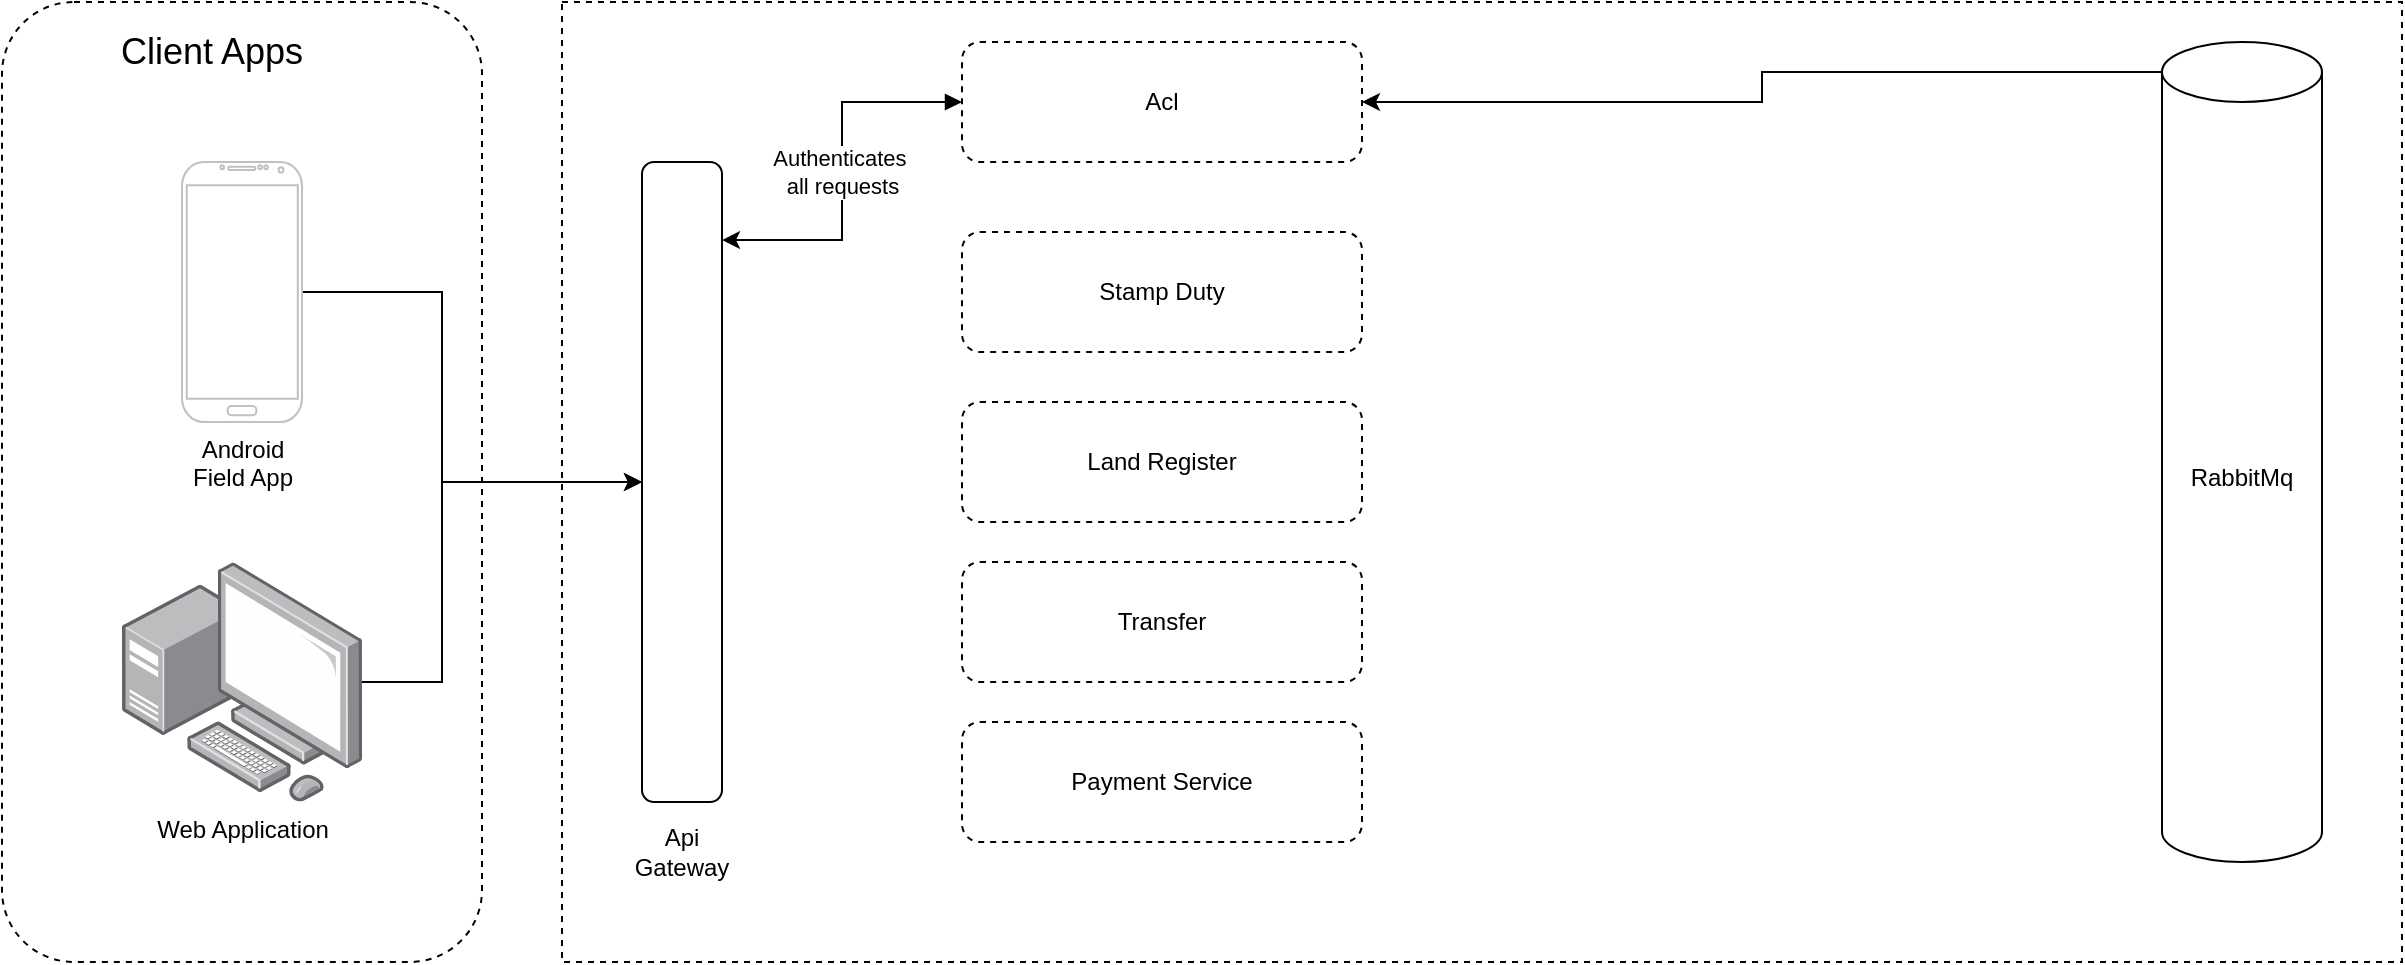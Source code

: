 <mxfile version="21.6.5" type="github">
  <diagram name="Page-1" id="x5xp1XZ7a-2D_bd_AiX4">
    <mxGraphModel dx="1434" dy="796" grid="1" gridSize="10" guides="1" tooltips="1" connect="1" arrows="1" fold="1" page="1" pageScale="1" pageWidth="850" pageHeight="1100" math="0" shadow="0">
      <root>
        <mxCell id="0" />
        <mxCell id="1" parent="0" />
        <mxCell id="4gBNhnp5yh9gDgzuSYNF-1" value="" style="rounded=1;whiteSpace=wrap;html=1;dashed=1;fillColor=none;" vertex="1" parent="1">
          <mxGeometry x="40" y="40" width="240" height="480" as="geometry" />
        </mxCell>
        <mxCell id="4gBNhnp5yh9gDgzuSYNF-2" value="&lt;font style=&quot;font-size: 18px;&quot;&gt;Client Apps&lt;/font&gt;" style="text;html=1;strokeColor=none;fillColor=none;align=center;verticalAlign=middle;whiteSpace=wrap;rounded=0;" vertex="1" parent="1">
          <mxGeometry x="80" y="50" width="130" height="30" as="geometry" />
        </mxCell>
        <mxCell id="4gBNhnp5yh9gDgzuSYNF-12" style="edgeStyle=orthogonalEdgeStyle;rounded=0;orthogonalLoop=1;jettySize=auto;html=1;" edge="1" parent="1" source="4gBNhnp5yh9gDgzuSYNF-3" target="4gBNhnp5yh9gDgzuSYNF-10">
          <mxGeometry relative="1" as="geometry">
            <Array as="points">
              <mxPoint x="260" y="185" />
              <mxPoint x="260" y="280" />
            </Array>
          </mxGeometry>
        </mxCell>
        <mxCell id="4gBNhnp5yh9gDgzuSYNF-3" value="Android &lt;br&gt;Field App" style="verticalLabelPosition=bottom;verticalAlign=top;html=1;shadow=0;dashed=0;strokeWidth=1;shape=mxgraph.android.phone2;strokeColor=#c0c0c0;" vertex="1" parent="1">
          <mxGeometry x="130" y="120" width="60" height="130" as="geometry" />
        </mxCell>
        <mxCell id="4gBNhnp5yh9gDgzuSYNF-6" value="" style="rounded=0;whiteSpace=wrap;html=1;fillColor=none;dashed=1;" vertex="1" parent="1">
          <mxGeometry x="320" y="40" width="920" height="480" as="geometry" />
        </mxCell>
        <mxCell id="4gBNhnp5yh9gDgzuSYNF-13" style="edgeStyle=orthogonalEdgeStyle;rounded=0;orthogonalLoop=1;jettySize=auto;html=1;entryX=0;entryY=0.5;entryDx=0;entryDy=0;" edge="1" parent="1" source="4gBNhnp5yh9gDgzuSYNF-4" target="4gBNhnp5yh9gDgzuSYNF-10">
          <mxGeometry relative="1" as="geometry">
            <Array as="points">
              <mxPoint x="260" y="380" />
              <mxPoint x="260" y="280" />
            </Array>
          </mxGeometry>
        </mxCell>
        <mxCell id="4gBNhnp5yh9gDgzuSYNF-4" value="Web Application" style="image;points=[];aspect=fixed;html=1;align=center;shadow=0;dashed=0;image=img/lib/allied_telesis/computer_and_terminals/Personal_Computer_with_Server.svg;" vertex="1" parent="1">
          <mxGeometry x="100" y="320" width="120" height="120" as="geometry" />
        </mxCell>
        <mxCell id="4gBNhnp5yh9gDgzuSYNF-10" value="" style="rounded=1;whiteSpace=wrap;html=1;" vertex="1" parent="1">
          <mxGeometry x="360" y="120" width="40" height="320" as="geometry" />
        </mxCell>
        <mxCell id="4gBNhnp5yh9gDgzuSYNF-11" value="Api Gateway" style="text;html=1;strokeColor=none;fillColor=none;align=center;verticalAlign=middle;whiteSpace=wrap;rounded=0;" vertex="1" parent="1">
          <mxGeometry x="350" y="450" width="60" height="30" as="geometry" />
        </mxCell>
        <mxCell id="4gBNhnp5yh9gDgzuSYNF-15" style="edgeStyle=orthogonalEdgeStyle;rounded=0;orthogonalLoop=1;jettySize=auto;html=1;entryX=1;entryY=0.122;entryDx=0;entryDy=0;entryPerimeter=0;startArrow=block;startFill=1;" edge="1" parent="1" source="4gBNhnp5yh9gDgzuSYNF-14" target="4gBNhnp5yh9gDgzuSYNF-10">
          <mxGeometry relative="1" as="geometry" />
        </mxCell>
        <mxCell id="4gBNhnp5yh9gDgzuSYNF-16" value="Authenticates&amp;nbsp;&lt;br&gt;all requests" style="edgeLabel;html=1;align=center;verticalAlign=middle;resizable=0;points=[];" vertex="1" connectable="0" parent="4gBNhnp5yh9gDgzuSYNF-15">
          <mxGeometry x="0.006" relative="1" as="geometry">
            <mxPoint as="offset" />
          </mxGeometry>
        </mxCell>
        <mxCell id="4gBNhnp5yh9gDgzuSYNF-14" value="Acl" style="rounded=1;whiteSpace=wrap;html=1;fillColor=none;dashed=1;" vertex="1" parent="1">
          <mxGeometry x="520" y="60" width="200" height="60" as="geometry" />
        </mxCell>
        <mxCell id="4gBNhnp5yh9gDgzuSYNF-17" value="Stamp Duty" style="rounded=1;whiteSpace=wrap;html=1;fillColor=none;dashed=1;" vertex="1" parent="1">
          <mxGeometry x="520" y="155" width="200" height="60" as="geometry" />
        </mxCell>
        <mxCell id="4gBNhnp5yh9gDgzuSYNF-18" value="Land Register" style="rounded=1;whiteSpace=wrap;html=1;fillColor=none;dashed=1;" vertex="1" parent="1">
          <mxGeometry x="520" y="240" width="200" height="60" as="geometry" />
        </mxCell>
        <mxCell id="4gBNhnp5yh9gDgzuSYNF-19" value="Transfer" style="rounded=1;whiteSpace=wrap;html=1;fillColor=none;dashed=1;" vertex="1" parent="1">
          <mxGeometry x="520" y="320" width="200" height="60" as="geometry" />
        </mxCell>
        <mxCell id="4gBNhnp5yh9gDgzuSYNF-20" value="Payment Service" style="rounded=1;whiteSpace=wrap;html=1;fillColor=none;dashed=1;" vertex="1" parent="1">
          <mxGeometry x="520" y="400" width="200" height="60" as="geometry" />
        </mxCell>
        <mxCell id="4gBNhnp5yh9gDgzuSYNF-27" style="edgeStyle=orthogonalEdgeStyle;rounded=0;orthogonalLoop=1;jettySize=auto;html=1;exitX=0;exitY=0;exitDx=0;exitDy=15;exitPerimeter=0;entryX=1;entryY=0.5;entryDx=0;entryDy=0;" edge="1" parent="1" source="4gBNhnp5yh9gDgzuSYNF-21" target="4gBNhnp5yh9gDgzuSYNF-14">
          <mxGeometry relative="1" as="geometry" />
        </mxCell>
        <mxCell id="4gBNhnp5yh9gDgzuSYNF-21" value="RabbitMq" style="shape=cylinder3;whiteSpace=wrap;html=1;boundedLbl=1;backgroundOutline=1;size=15;" vertex="1" parent="1">
          <mxGeometry x="1120" y="60" width="80" height="410" as="geometry" />
        </mxCell>
      </root>
    </mxGraphModel>
  </diagram>
</mxfile>
